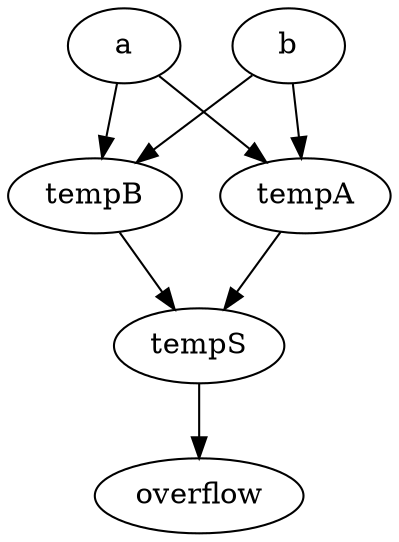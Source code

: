 strict digraph "" {
	a	[complexity=15,
		importance=0.616279034309,
		rank=0.041085268954];
	tempB	[complexity=12,
		importance=0.523255684806,
		rank=0.0436046404005];
	a -> tempB;
	tempA	[complexity=12,
		importance=0.523255684806,
		rank=0.0436046404005];
	a -> tempA;
	tempS	[complexity=9,
		importance=0.383720590395,
		rank=0.042635621155];
	tempB -> tempS;
	tempA -> tempS;
	b	[complexity=15,
		importance=0.616279034309,
		rank=0.041085268954];
	b -> tempB;
	b -> tempA;
	overflow	[complexity=0,
		importance=0.151162521776,
		rank=0.0];
	tempS -> overflow;
}
